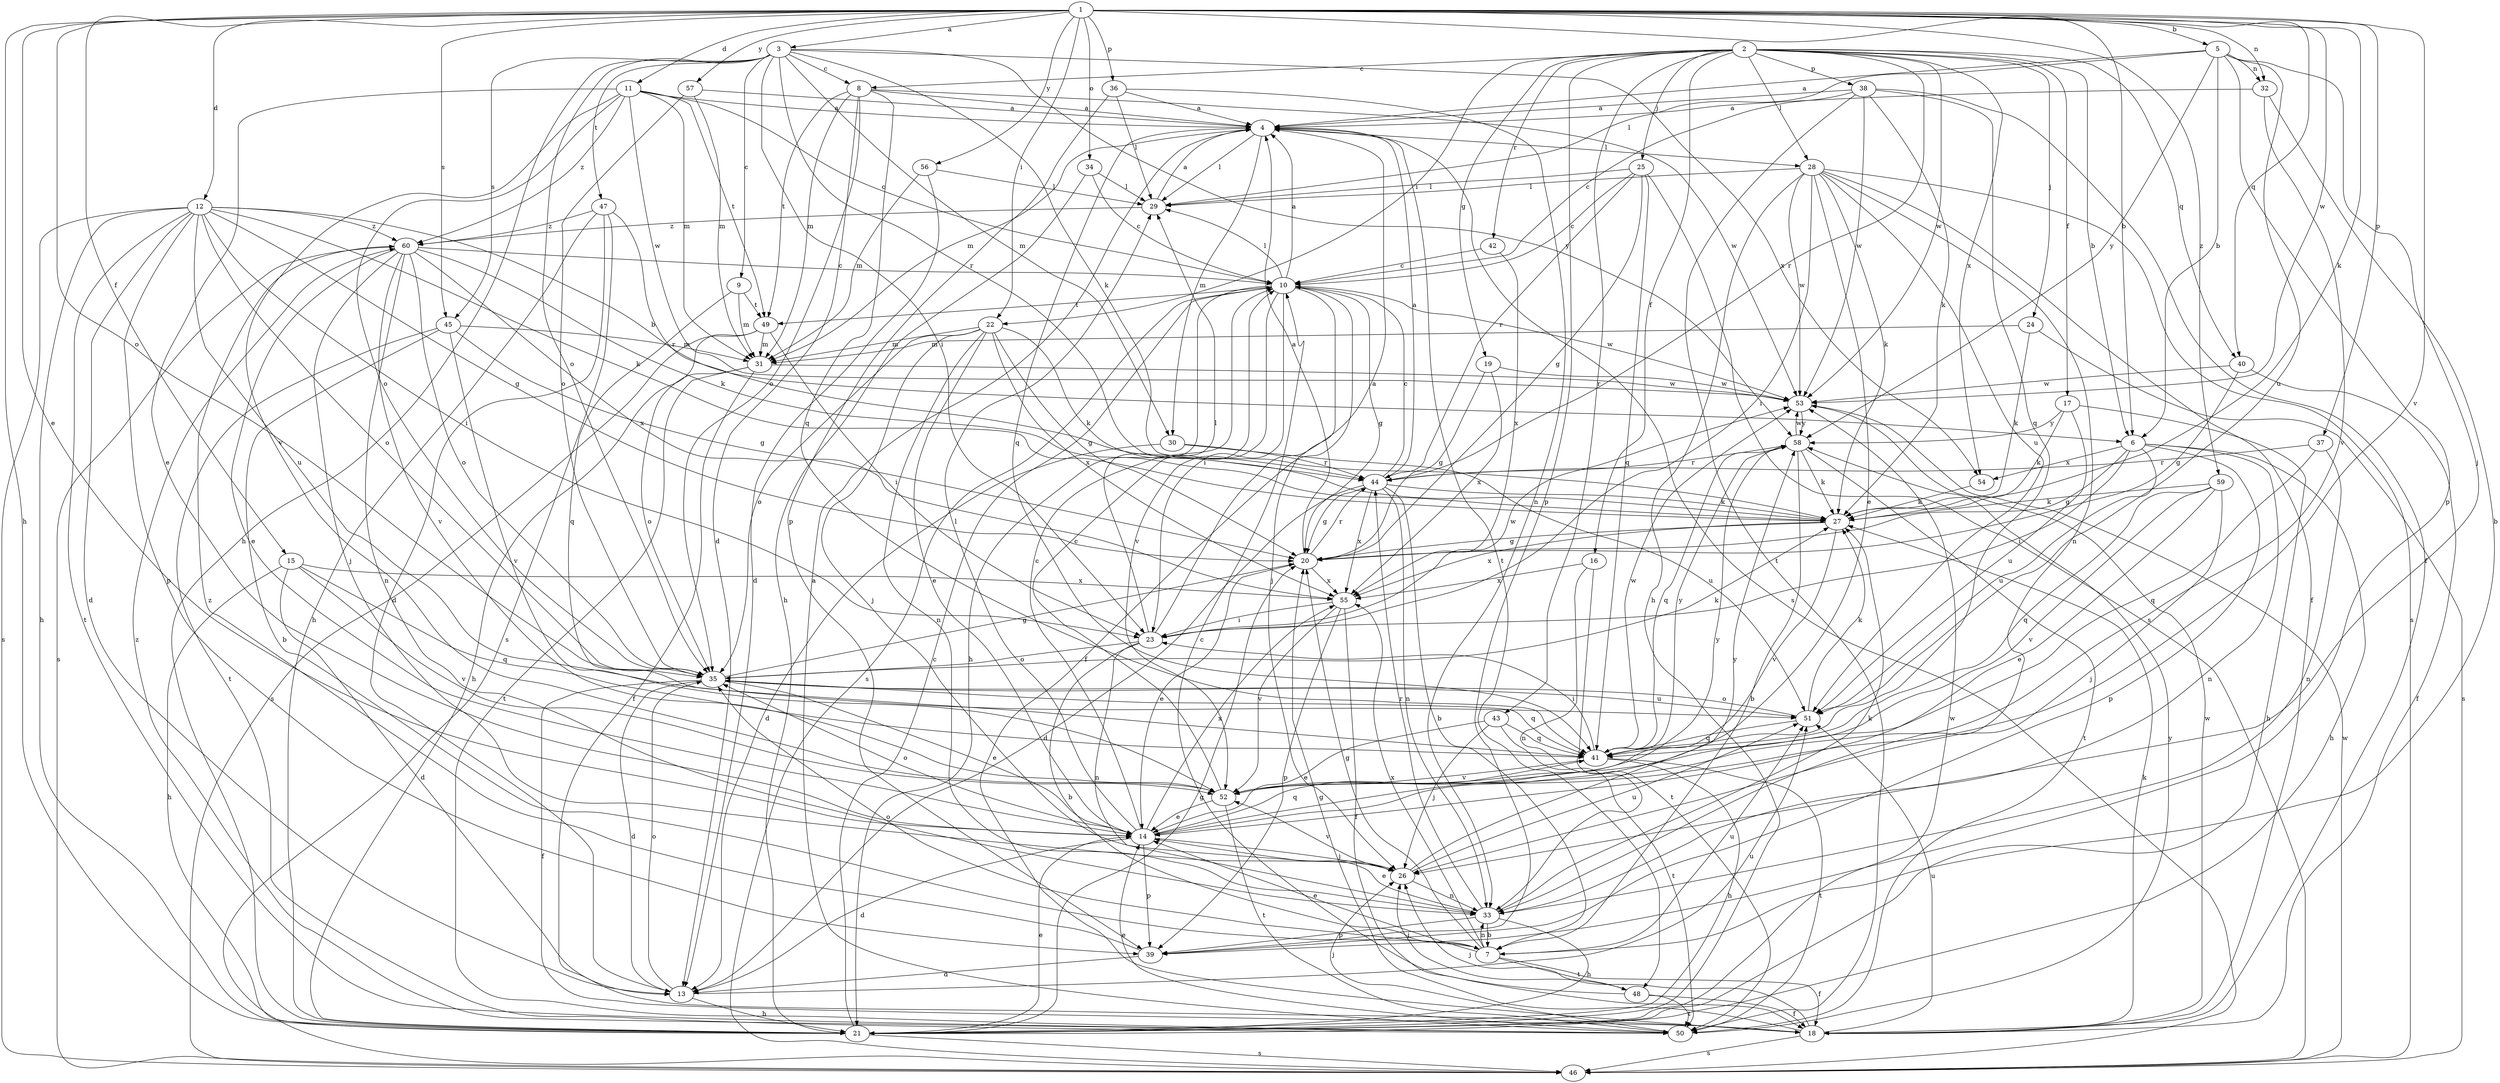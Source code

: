 strict digraph  {
	1 -> 3 [label=a];
	5 -> 4 [label=a];
	8 -> 4 [label=a];
	10 -> 4 [label=a];
	11 -> 4 [label=a];
	20 -> 4 [label=a];
	23 -> 4 [label=a];
	29 -> 4 [label=a];
	32 -> 4 [label=a];
	36 -> 4 [label=a];
	38 -> 4 [label=a];
	44 -> 4 [label=a];
	50 -> 4 [label=a];
	57 -> 4 [label=a];
	1 -> 5 [label=b];
	1 -> 6 [label=b];
	2 -> 6 [label=b];
	5 -> 6 [label=b];
	12 -> 6 [label=b];
	23 -> 7 [label=b];
	32 -> 7 [label=b];
	33 -> 7 [label=b];
	44 -> 7 [label=b];
	45 -> 7 [label=b];
	58 -> 7 [label=b];
	2 -> 8 [label=c];
	3 -> 8 [label=c];
	3 -> 9 [label=c];
	11 -> 10 [label=c];
	14 -> 10 [label=c];
	21 -> 10 [label=c];
	25 -> 10 [label=c];
	34 -> 10 [label=c];
	38 -> 10 [label=c];
	42 -> 10 [label=c];
	44 -> 10 [label=c];
	48 -> 10 [label=c];
	52 -> 10 [label=c];
	60 -> 10 [label=c];
	1 -> 11 [label=d];
	1 -> 12 [label=d];
	8 -> 13 [label=d];
	12 -> 13 [label=d];
	14 -> 13 [label=d];
	15 -> 13 [label=d];
	30 -> 13 [label=d];
	35 -> 13 [label=d];
	39 -> 13 [label=d];
	44 -> 13 [label=d];
	47 -> 13 [label=d];
	56 -> 13 [label=d];
	1 -> 14 [label=e];
	7 -> 14 [label=e];
	11 -> 14 [label=e];
	20 -> 14 [label=e];
	21 -> 14 [label=e];
	22 -> 14 [label=e];
	28 -> 14 [label=e];
	33 -> 14 [label=e];
	35 -> 14 [label=e];
	43 -> 14 [label=e];
	50 -> 14 [label=e];
	52 -> 14 [label=e];
	59 -> 14 [label=e];
	60 -> 14 [label=e];
	1 -> 15 [label=f];
	2 -> 16 [label=f];
	2 -> 17 [label=f];
	7 -> 18 [label=f];
	10 -> 18 [label=f];
	28 -> 18 [label=f];
	31 -> 18 [label=f];
	35 -> 18 [label=f];
	38 -> 18 [label=f];
	40 -> 18 [label=f];
	48 -> 18 [label=f];
	55 -> 18 [label=f];
	2 -> 19 [label=g];
	6 -> 20 [label=g];
	7 -> 20 [label=g];
	10 -> 20 [label=g];
	12 -> 20 [label=g];
	18 -> 20 [label=g];
	19 -> 20 [label=g];
	21 -> 20 [label=g];
	22 -> 20 [label=g];
	25 -> 20 [label=g];
	27 -> 20 [label=g];
	35 -> 20 [label=g];
	40 -> 20 [label=g];
	44 -> 20 [label=g];
	45 -> 20 [label=g];
	1 -> 21 [label=h];
	3 -> 21 [label=h];
	6 -> 21 [label=h];
	10 -> 21 [label=h];
	12 -> 21 [label=h];
	13 -> 21 [label=h];
	15 -> 21 [label=h];
	17 -> 21 [label=h];
	28 -> 21 [label=h];
	33 -> 21 [label=h];
	34 -> 21 [label=h];
	41 -> 21 [label=h];
	47 -> 21 [label=h];
	49 -> 21 [label=h];
	1 -> 22 [label=i];
	2 -> 22 [label=i];
	3 -> 23 [label=i];
	6 -> 23 [label=i];
	10 -> 23 [label=i];
	12 -> 23 [label=i];
	28 -> 23 [label=i];
	41 -> 23 [label=i];
	49 -> 23 [label=i];
	55 -> 23 [label=i];
	2 -> 24 [label=j];
	2 -> 25 [label=j];
	5 -> 26 [label=j];
	10 -> 26 [label=j];
	14 -> 26 [label=j];
	18 -> 26 [label=j];
	22 -> 26 [label=j];
	43 -> 26 [label=j];
	48 -> 26 [label=j];
	50 -> 26 [label=j];
	59 -> 26 [label=j];
	60 -> 26 [label=j];
	1 -> 27 [label=k];
	3 -> 27 [label=k];
	12 -> 27 [label=k];
	17 -> 27 [label=k];
	18 -> 27 [label=k];
	22 -> 27 [label=k];
	24 -> 27 [label=k];
	28 -> 27 [label=k];
	33 -> 27 [label=k];
	35 -> 27 [label=k];
	38 -> 27 [label=k];
	44 -> 27 [label=k];
	51 -> 27 [label=k];
	54 -> 27 [label=k];
	58 -> 27 [label=k];
	59 -> 27 [label=k];
	60 -> 27 [label=k];
	2 -> 28 [label=l];
	4 -> 28 [label=l];
	4 -> 29 [label=l];
	5 -> 29 [label=l];
	10 -> 29 [label=l];
	14 -> 29 [label=l];
	23 -> 29 [label=l];
	25 -> 29 [label=l];
	28 -> 29 [label=l];
	34 -> 29 [label=l];
	36 -> 29 [label=l];
	56 -> 29 [label=l];
	3 -> 30 [label=m];
	4 -> 30 [label=m];
	4 -> 31 [label=m];
	8 -> 31 [label=m];
	9 -> 31 [label=m];
	11 -> 31 [label=m];
	22 -> 31 [label=m];
	24 -> 31 [label=m];
	45 -> 31 [label=m];
	49 -> 31 [label=m];
	56 -> 31 [label=m];
	57 -> 31 [label=m];
	1 -> 32 [label=n];
	5 -> 32 [label=n];
	6 -> 33 [label=n];
	7 -> 33 [label=n];
	16 -> 33 [label=n];
	22 -> 33 [label=n];
	23 -> 33 [label=n];
	26 -> 33 [label=n];
	28 -> 33 [label=n];
	36 -> 33 [label=n];
	37 -> 33 [label=n];
	44 -> 33 [label=n];
	60 -> 33 [label=n];
	1 -> 34 [label=o];
	1 -> 35 [label=o];
	3 -> 35 [label=o];
	7 -> 35 [label=o];
	8 -> 35 [label=o];
	11 -> 35 [label=o];
	12 -> 35 [label=o];
	13 -> 35 [label=o];
	14 -> 35 [label=o];
	22 -> 35 [label=o];
	23 -> 35 [label=o];
	31 -> 35 [label=o];
	51 -> 35 [label=o];
	57 -> 35 [label=o];
	60 -> 35 [label=o];
	1 -> 36 [label=p];
	1 -> 37 [label=p];
	2 -> 38 [label=p];
	2 -> 39 [label=p];
	5 -> 39 [label=p];
	6 -> 39 [label=p];
	12 -> 39 [label=p];
	14 -> 39 [label=p];
	33 -> 39 [label=p];
	36 -> 39 [label=p];
	55 -> 39 [label=p];
	1 -> 40 [label=q];
	2 -> 40 [label=q];
	4 -> 41 [label=q];
	8 -> 41 [label=q];
	9 -> 41 [label=q];
	14 -> 41 [label=q];
	15 -> 41 [label=q];
	25 -> 41 [label=q];
	35 -> 41 [label=q];
	37 -> 41 [label=q];
	38 -> 41 [label=q];
	43 -> 41 [label=q];
	51 -> 41 [label=q];
	58 -> 41 [label=q];
	59 -> 41 [label=q];
	2 -> 42 [label=r];
	2 -> 43 [label=r];
	2 -> 44 [label=r];
	3 -> 44 [label=r];
	20 -> 44 [label=r];
	25 -> 44 [label=r];
	30 -> 44 [label=r];
	33 -> 44 [label=r];
	37 -> 44 [label=r];
	47 -> 44 [label=r];
	58 -> 44 [label=r];
	1 -> 45 [label=s];
	3 -> 45 [label=s];
	4 -> 46 [label=s];
	10 -> 46 [label=s];
	12 -> 46 [label=s];
	18 -> 46 [label=s];
	21 -> 46 [label=s];
	24 -> 46 [label=s];
	25 -> 46 [label=s];
	28 -> 46 [label=s];
	47 -> 46 [label=s];
	49 -> 46 [label=s];
	60 -> 46 [label=s];
	3 -> 47 [label=t];
	4 -> 48 [label=t];
	7 -> 48 [label=t];
	8 -> 49 [label=t];
	9 -> 49 [label=t];
	10 -> 49 [label=t];
	11 -> 49 [label=t];
	12 -> 50 [label=t];
	16 -> 50 [label=t];
	31 -> 50 [label=t];
	38 -> 50 [label=t];
	41 -> 50 [label=t];
	43 -> 50 [label=t];
	45 -> 50 [label=t];
	48 -> 50 [label=t];
	52 -> 50 [label=t];
	58 -> 50 [label=t];
	5 -> 51 [label=u];
	6 -> 51 [label=u];
	7 -> 51 [label=u];
	12 -> 51 [label=u];
	13 -> 51 [label=u];
	17 -> 51 [label=u];
	18 -> 51 [label=u];
	26 -> 51 [label=u];
	28 -> 51 [label=u];
	30 -> 51 [label=u];
	35 -> 51 [label=u];
	1 -> 52 [label=v];
	10 -> 52 [label=v];
	11 -> 52 [label=v];
	15 -> 52 [label=v];
	26 -> 52 [label=v];
	27 -> 52 [label=v];
	32 -> 52 [label=v];
	41 -> 52 [label=v];
	45 -> 52 [label=v];
	55 -> 52 [label=v];
	59 -> 52 [label=v];
	60 -> 52 [label=v];
	1 -> 53 [label=w];
	2 -> 53 [label=w];
	8 -> 53 [label=w];
	10 -> 53 [label=w];
	11 -> 53 [label=w];
	18 -> 53 [label=w];
	19 -> 53 [label=w];
	21 -> 53 [label=w];
	23 -> 53 [label=w];
	28 -> 53 [label=w];
	31 -> 53 [label=w];
	38 -> 53 [label=w];
	40 -> 53 [label=w];
	41 -> 53 [label=w];
	46 -> 53 [label=w];
	58 -> 53 [label=w];
	2 -> 54 [label=x];
	3 -> 54 [label=x];
	6 -> 54 [label=x];
	7 -> 55 [label=x];
	14 -> 55 [label=x];
	15 -> 55 [label=x];
	16 -> 55 [label=x];
	19 -> 55 [label=x];
	20 -> 55 [label=x];
	22 -> 55 [label=x];
	27 -> 55 [label=x];
	42 -> 55 [label=x];
	44 -> 55 [label=x];
	60 -> 55 [label=x];
	1 -> 56 [label=y];
	1 -> 57 [label=y];
	3 -> 58 [label=y];
	5 -> 58 [label=y];
	14 -> 58 [label=y];
	17 -> 58 [label=y];
	26 -> 58 [label=y];
	41 -> 58 [label=y];
	50 -> 58 [label=y];
	53 -> 58 [label=y];
	1 -> 59 [label=z];
	11 -> 60 [label=z];
	12 -> 60 [label=z];
	29 -> 60 [label=z];
	39 -> 60 [label=z];
	47 -> 60 [label=z];
	50 -> 60 [label=z];
}
